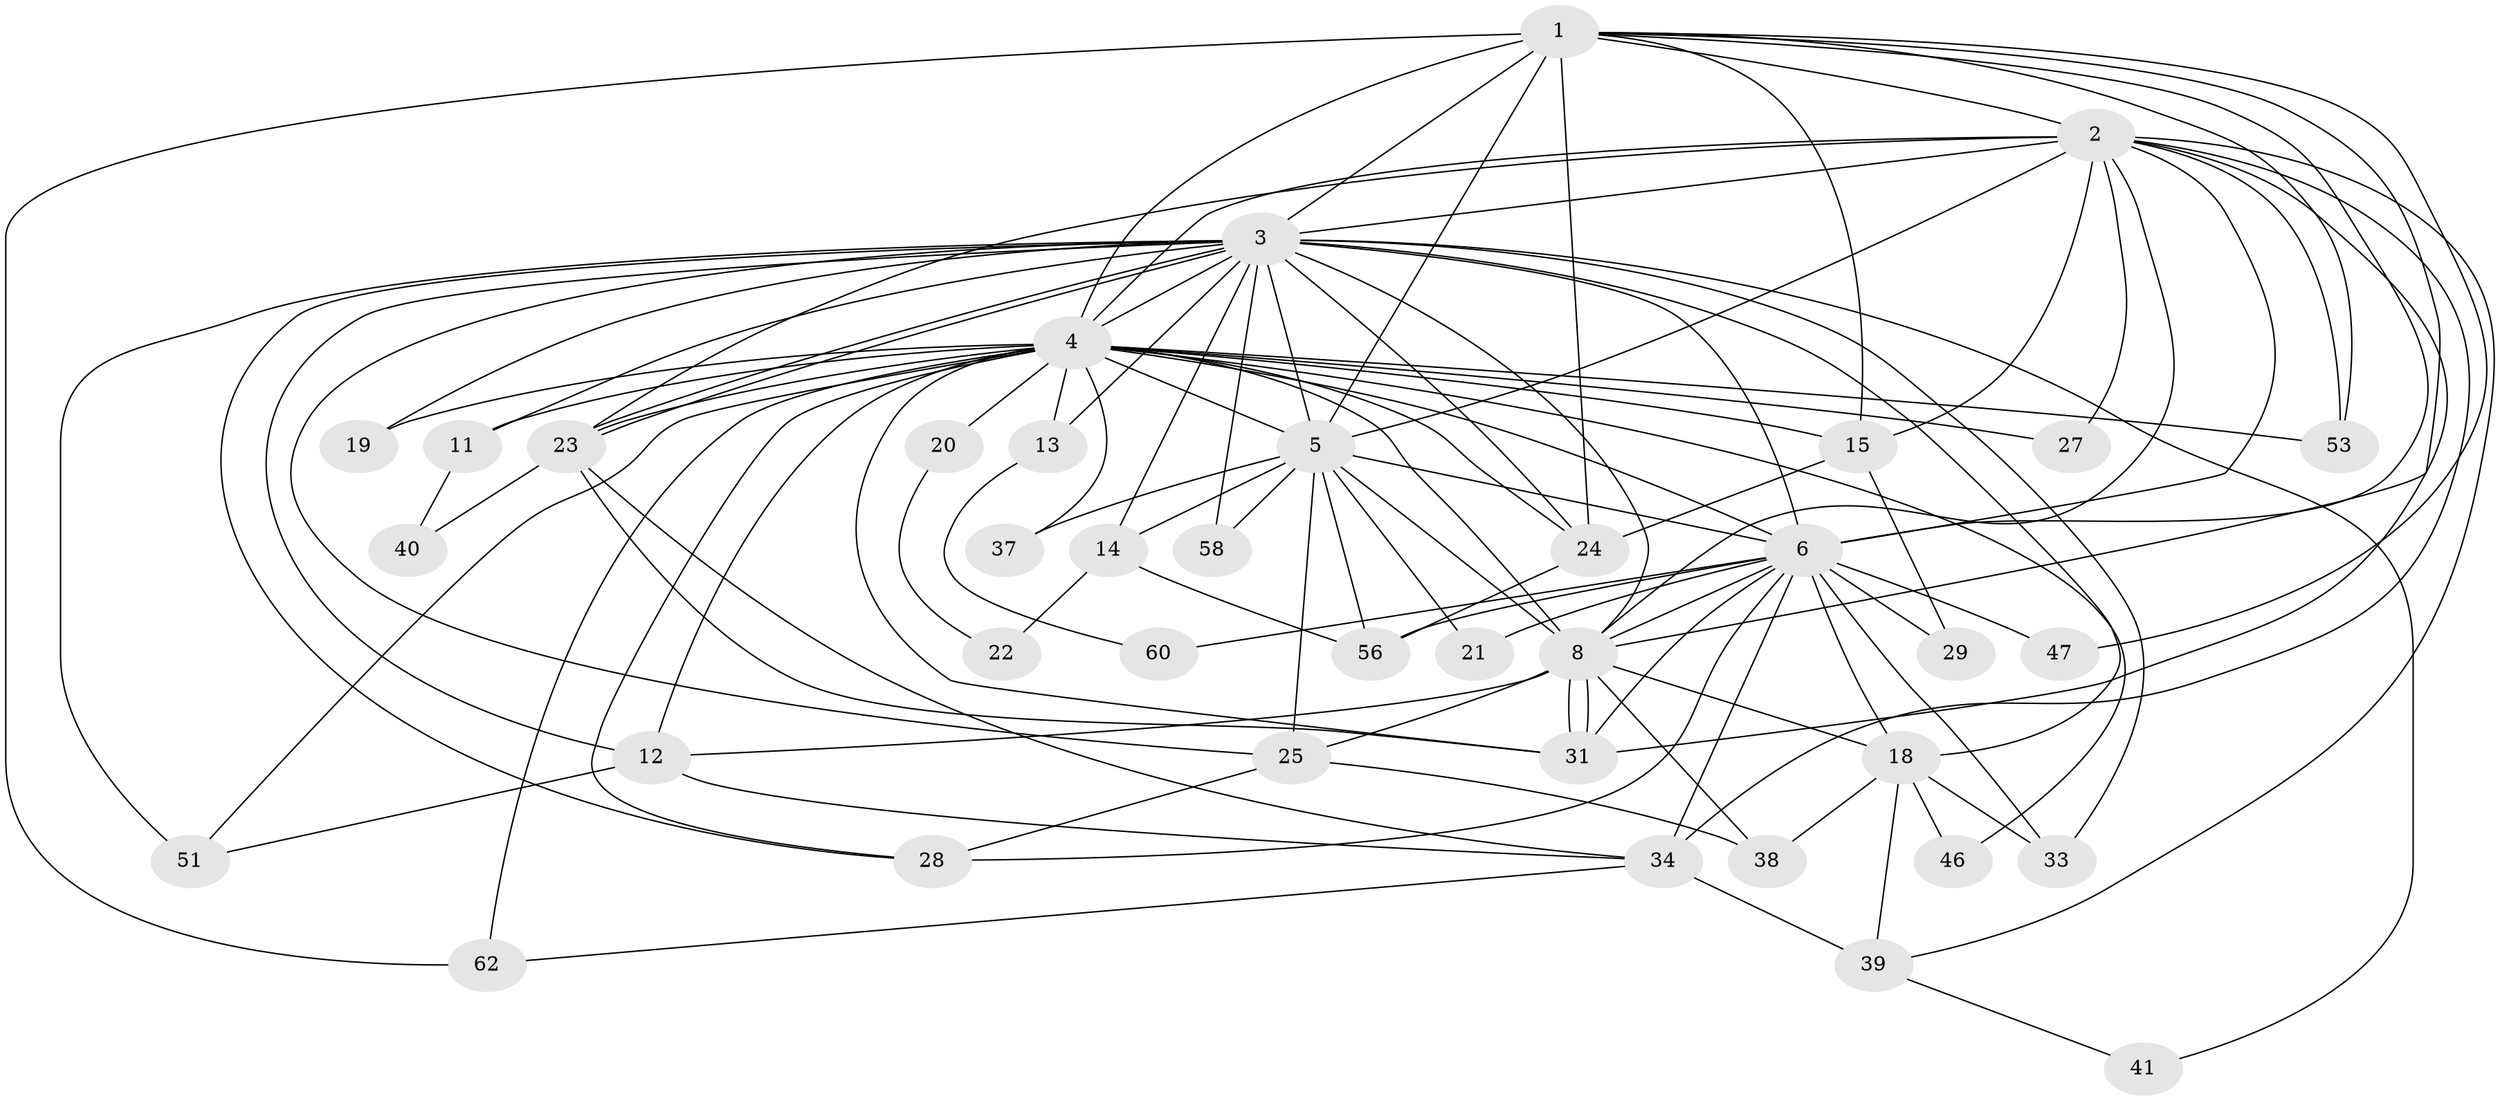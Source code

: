 // original degree distribution, {15: 0.038461538461538464, 17: 0.038461538461538464, 16: 0.01282051282051282, 19: 0.02564102564102564, 18: 0.01282051282051282, 3: 0.19230769230769232, 7: 0.01282051282051282, 4: 0.1282051282051282, 6: 0.038461538461538464, 2: 0.47435897435897434, 5: 0.02564102564102564}
// Generated by graph-tools (version 1.1) at 2025/13/03/09/25 04:13:59]
// undirected, 39 vertices, 108 edges
graph export_dot {
graph [start="1"]
  node [color=gray90,style=filled];
  1;
  2 [super="+70"];
  3 [super="+9+42+17"];
  4 [super="+7+30+54+10"];
  5;
  6 [super="+68+16+57"];
  8 [super="+43+59+55"];
  11;
  12 [super="+64"];
  13;
  14;
  15 [super="+26"];
  18 [super="+45"];
  19;
  20;
  21;
  22;
  23 [super="+32+73"];
  24 [super="+35+48"];
  25 [super="+78+52"];
  27 [super="+50"];
  28 [super="+49"];
  29;
  31 [super="+36"];
  33;
  34 [super="+44+65"];
  37;
  38 [super="+63"];
  39;
  40;
  41;
  46;
  47;
  51;
  53;
  56;
  58;
  60;
  62 [super="+66"];
  1 -- 2;
  1 -- 3 [weight=3];
  1 -- 4 [weight=3];
  1 -- 5;
  1 -- 6;
  1 -- 8;
  1 -- 15;
  1 -- 24;
  1 -- 47;
  1 -- 53;
  1 -- 62;
  2 -- 3 [weight=2];
  2 -- 4 [weight=3];
  2 -- 5;
  2 -- 6;
  2 -- 8;
  2 -- 15;
  2 -- 27 [weight=2];
  2 -- 39;
  2 -- 34;
  2 -- 53;
  2 -- 31;
  2 -- 23;
  3 -- 4 [weight=7];
  3 -- 5 [weight=3];
  3 -- 6 [weight=2];
  3 -- 8 [weight=2];
  3 -- 11;
  3 -- 18;
  3 -- 23;
  3 -- 23;
  3 -- 25;
  3 -- 28;
  3 -- 33;
  3 -- 41;
  3 -- 12 [weight=3];
  3 -- 13;
  3 -- 14;
  3 -- 19;
  3 -- 58;
  3 -- 24;
  3 -- 51;
  4 -- 5 [weight=3];
  4 -- 6 [weight=3];
  4 -- 8 [weight=3];
  4 -- 11;
  4 -- 19;
  4 -- 37;
  4 -- 24 [weight=2];
  4 -- 13;
  4 -- 51;
  4 -- 20 [weight=2];
  4 -- 53;
  4 -- 28;
  4 -- 31;
  4 -- 15;
  4 -- 12;
  4 -- 46;
  4 -- 27;
  4 -- 62;
  4 -- 23;
  5 -- 6;
  5 -- 8;
  5 -- 14;
  5 -- 21;
  5 -- 25 [weight=2];
  5 -- 37;
  5 -- 56;
  5 -- 58;
  6 -- 8 [weight=3];
  6 -- 21;
  6 -- 29;
  6 -- 33;
  6 -- 47;
  6 -- 60;
  6 -- 56;
  6 -- 31;
  6 -- 34;
  6 -- 28;
  6 -- 18;
  8 -- 18 [weight=2];
  8 -- 31;
  8 -- 31;
  8 -- 38;
  8 -- 12;
  8 -- 25;
  11 -- 40;
  12 -- 34;
  12 -- 51;
  13 -- 60;
  14 -- 22;
  14 -- 56;
  15 -- 24;
  15 -- 29;
  18 -- 38;
  18 -- 46;
  18 -- 33;
  18 -- 39;
  20 -- 22;
  23 -- 34;
  23 -- 40;
  23 -- 31;
  24 -- 56;
  25 -- 28;
  25 -- 38;
  34 -- 39 [weight=2];
  34 -- 62;
  39 -- 41;
}
